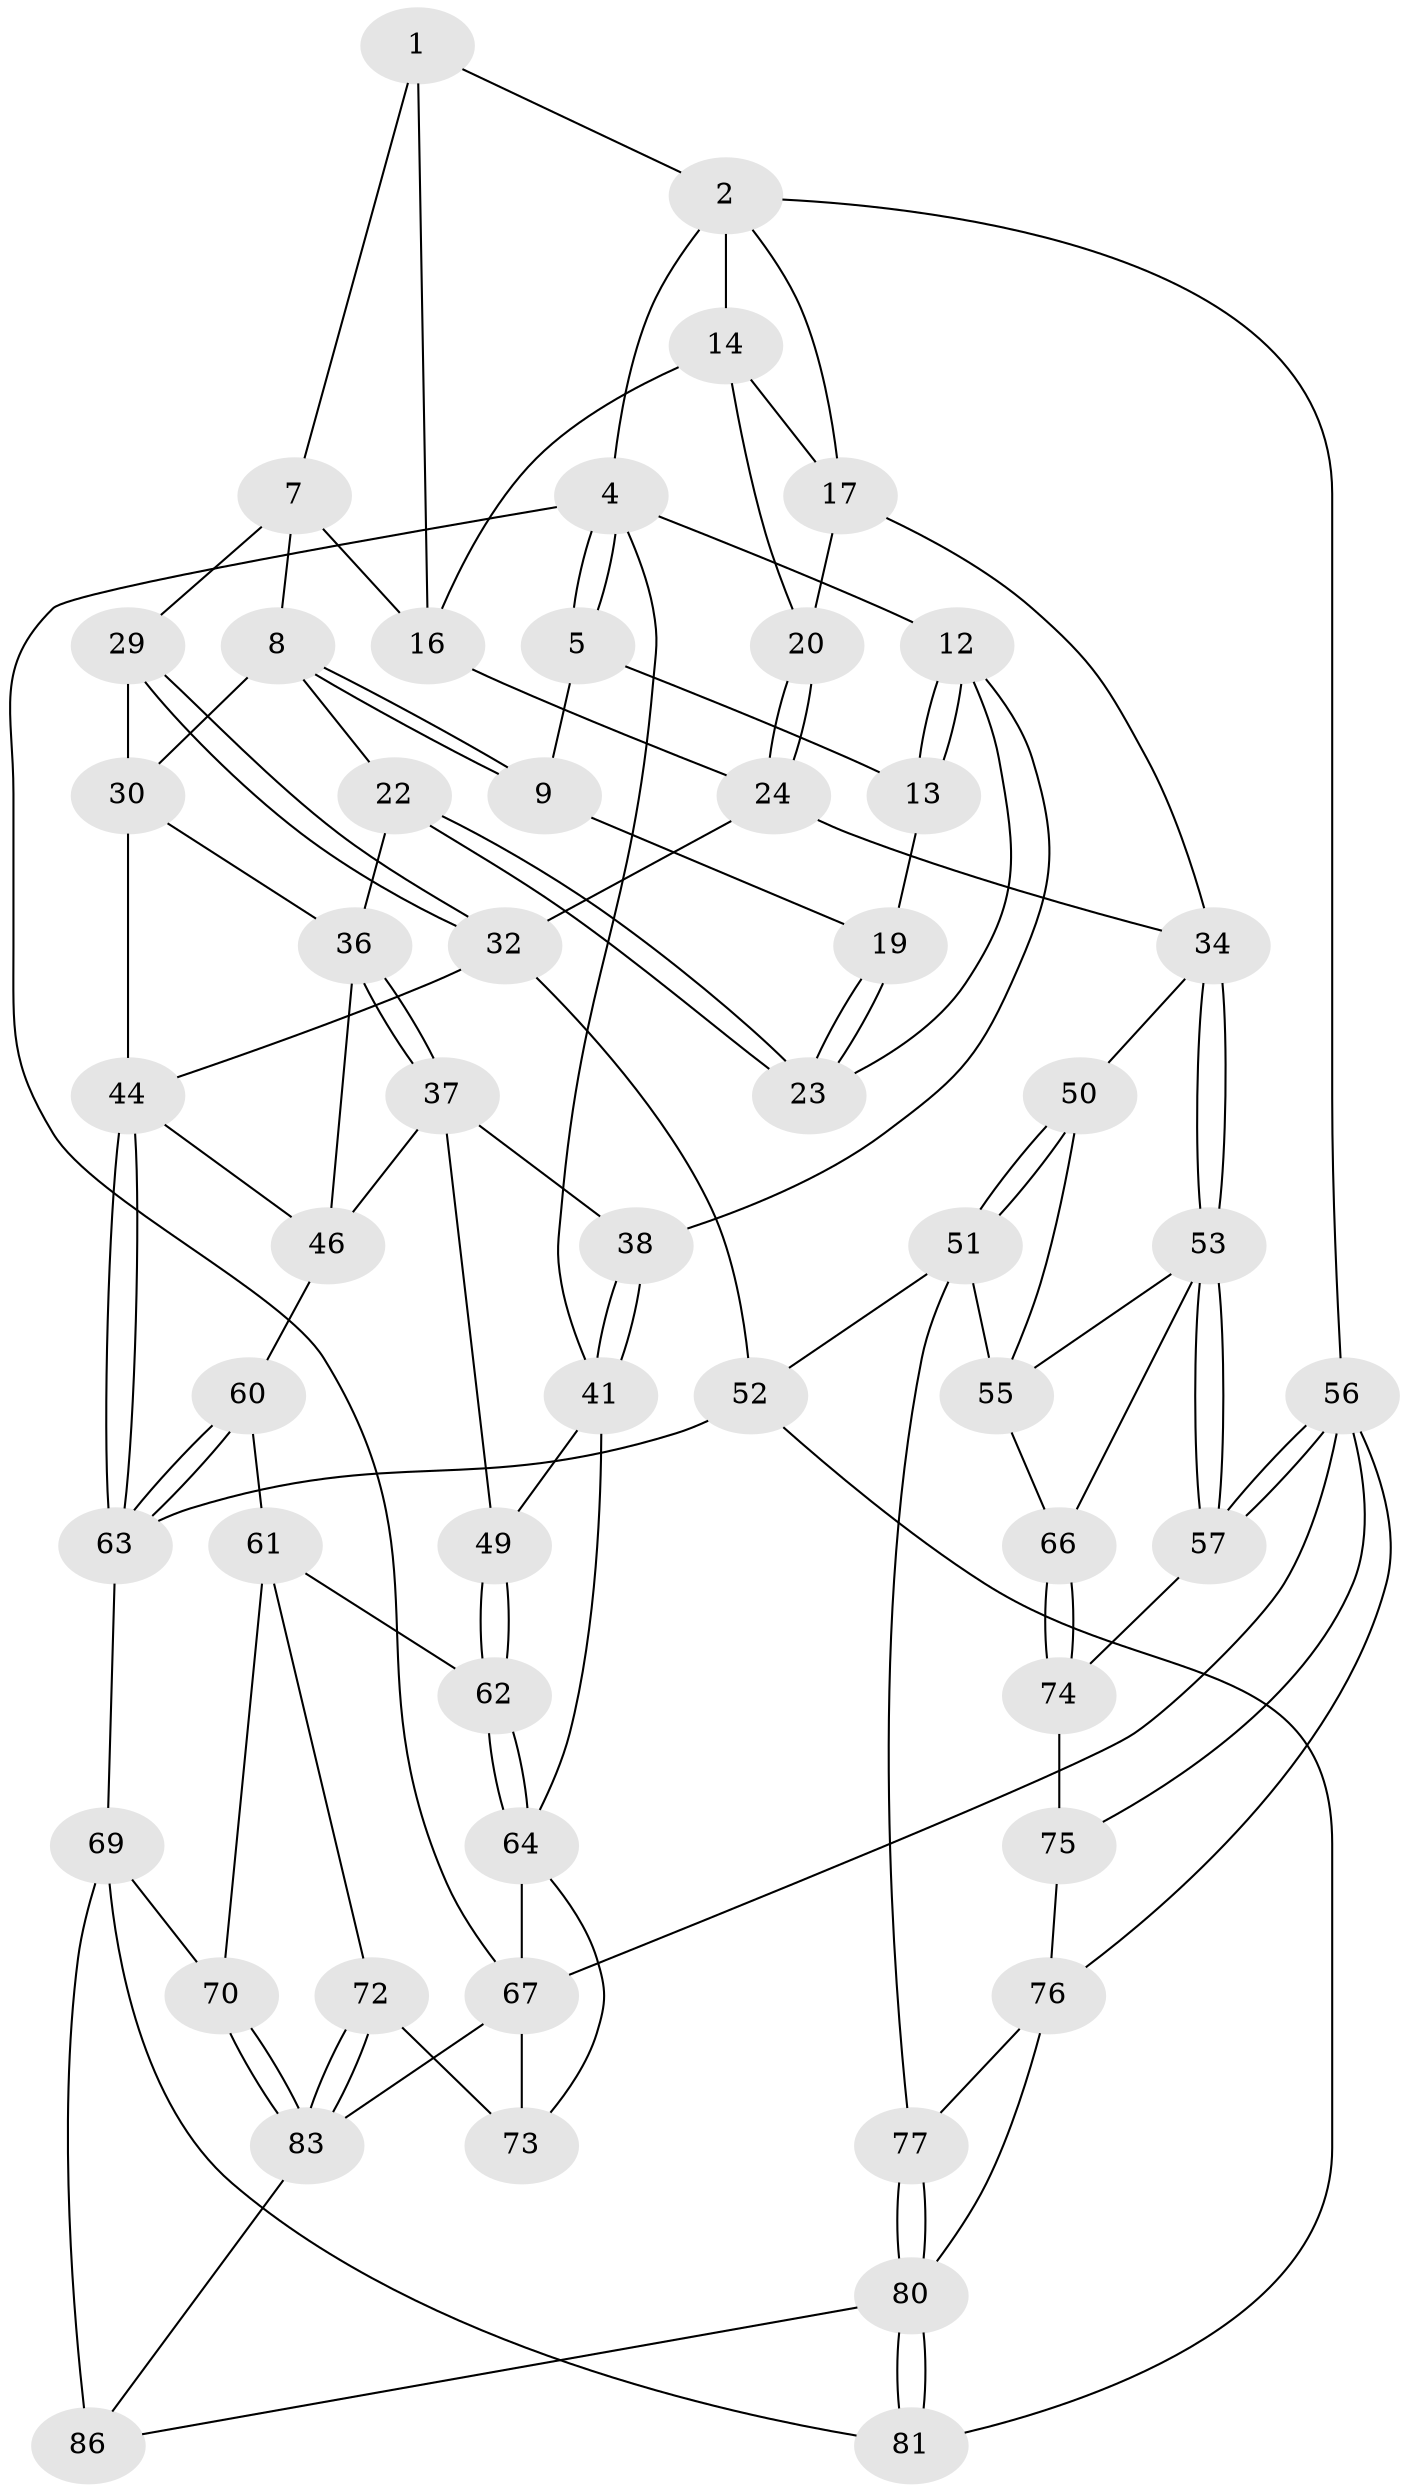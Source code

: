 // Generated by graph-tools (version 1.1) at 2025/52/02/27/25 19:52:44]
// undirected, 54 vertices, 120 edges
graph export_dot {
graph [start="1"]
  node [color=gray90,style=filled];
  1 [pos="+0.4916271379185478+0",super="+6"];
  2 [pos="+0.8419357911312328+0",super="+3"];
  4 [pos="+0+0",super="+11"];
  5 [pos="+0.2231985990309053+0",super="+10"];
  7 [pos="+0.4768732917085413+0.06863080718427689",super="+28"];
  8 [pos="+0.40471473448762896+0.13086612141773316",super="+21"];
  9 [pos="+0.28707605392112795+0.06806959811497003"];
  12 [pos="+0.02860005478798837+0.2166135190772413",super="+27"];
  13 [pos="+0.14190320874685497+0.10858294663345175"];
  14 [pos="+0.8037347158776966+0",super="+15"];
  16 [pos="+0.6067046845163546+0.11857585953794042",super="+25"];
  17 [pos="+1+0.232845984126727",super="+18"];
  19 [pos="+0.2516315046751631+0.13865379669051986"];
  20 [pos="+0.7539145606451539+0.24985385418457776"];
  22 [pos="+0.36115786351507556+0.26417737377967027",super="+33"];
  23 [pos="+0.27914151222716643+0.257584960897127",super="+26"];
  24 [pos="+0.7428208093729582+0.28092268543605936",super="+31"];
  29 [pos="+0.5196146223042677+0.32799208787373246"];
  30 [pos="+0.3970906499485509+0.30274391462275796",super="+39"];
  32 [pos="+0.5804083168092437+0.3733744821346305",super="+43"];
  34 [pos="+1+0.274785638022439",super="+35"];
  36 [pos="+0.2540406545167931+0.4231879168804642",super="+40"];
  37 [pos="+0.2197007323815422+0.42938017102316817",super="+48"];
  38 [pos="+0.2011965799211473+0.4138936930441525"];
  41 [pos="+0+0.47823624649287294",super="+42"];
  44 [pos="+0.46383234562234704+0.5912623620752704",super="+45"];
  46 [pos="+0.28112081835968394+0.5436327827112133",super="+47"];
  49 [pos="+0.008029021823862104+0.48912951870512306"];
  50 [pos="+0.7865230300772248+0.46541616751380926"];
  51 [pos="+0.6597943178053342+0.6382048511592529",super="+59"];
  52 [pos="+0.6577291988357957+0.6380986449021421",super="+79"];
  53 [pos="+1+0.6240821727927273",super="+54"];
  55 [pos="+0.8083400549826617+0.48904648182809546",super="+58"];
  56 [pos="+1+1",super="+90"];
  57 [pos="+1+0.9317459909954606"];
  60 [pos="+0.23007630954470146+0.5880051328333925"];
  61 [pos="+0.20539875066460006+0.6386790332344842",super="+71"];
  62 [pos="+0.09672475173068101+0.6432999829376581"];
  63 [pos="+0.4177851423558488+0.6978390395557458",super="+68"];
  64 [pos="+0.04944471710321781+0.7713931301099648",super="+65"];
  66 [pos="+0.8539016521332211+0.6714319610971066"];
  67 [pos="+0+1",super="+84"];
  69 [pos="+0.3530551441745468+0.7726702964433885",super="+82"];
  70 [pos="+0.27043913511565815+0.7614102795663761"];
  72 [pos="+0.12684457957076783+0.8036651293245324"];
  73 [pos="+0.07582032649228139+0.7928773625840195"];
  74 [pos="+0.8661120752234268+0.6925462597282027",super="+78"];
  75 [pos="+0.8051475218868736+0.8252408316065303",super="+89"];
  76 [pos="+0.7871218416776984+0.8222031989812774",super="+87"];
  77 [pos="+0.7250544291632782+0.7930787271633565"];
  80 [pos="+0.6046258698251175+0.8984045309931029",super="+88"];
  81 [pos="+0.5970538774764699+0.8925726522031245"];
  83 [pos="+0.1971858176810569+0.9714165225717314",super="+85"];
  86 [pos="+0.30074925564114086+1"];
  1 -- 2;
  1 -- 16;
  1 -- 7;
  2 -- 14;
  2 -- 56;
  2 -- 17;
  2 -- 4;
  4 -- 5;
  4 -- 5;
  4 -- 67;
  4 -- 12;
  4 -- 41;
  5 -- 9;
  5 -- 13;
  7 -- 8;
  7 -- 29;
  7 -- 16;
  8 -- 9;
  8 -- 9;
  8 -- 22;
  8 -- 30;
  9 -- 19;
  12 -- 13;
  12 -- 13;
  12 -- 38;
  12 -- 23;
  13 -- 19;
  14 -- 17;
  14 -- 16;
  14 -- 20;
  16 -- 24;
  17 -- 34;
  17 -- 20;
  19 -- 23;
  19 -- 23;
  20 -- 24;
  20 -- 24;
  22 -- 23 [weight=2];
  22 -- 23;
  22 -- 36;
  24 -- 32;
  24 -- 34;
  29 -- 30;
  29 -- 32;
  29 -- 32;
  30 -- 44;
  30 -- 36;
  32 -- 44;
  32 -- 52;
  34 -- 53;
  34 -- 53;
  34 -- 50;
  36 -- 37;
  36 -- 37;
  36 -- 46;
  37 -- 38;
  37 -- 49;
  37 -- 46;
  38 -- 41;
  38 -- 41;
  41 -- 49;
  41 -- 64;
  44 -- 63;
  44 -- 63;
  44 -- 46;
  46 -- 60;
  49 -- 62;
  49 -- 62;
  50 -- 51;
  50 -- 51;
  50 -- 55;
  51 -- 52;
  51 -- 77;
  51 -- 55;
  52 -- 81;
  52 -- 63;
  53 -- 57;
  53 -- 57;
  53 -- 66;
  53 -- 55;
  55 -- 66;
  56 -- 57;
  56 -- 57;
  56 -- 67;
  56 -- 76;
  56 -- 75;
  57 -- 74;
  60 -- 61;
  60 -- 63;
  60 -- 63;
  61 -- 62;
  61 -- 72;
  61 -- 70;
  62 -- 64;
  62 -- 64;
  63 -- 69;
  64 -- 73;
  64 -- 67;
  66 -- 74;
  66 -- 74;
  67 -- 73;
  67 -- 83;
  69 -- 70;
  69 -- 81;
  69 -- 86;
  70 -- 83;
  70 -- 83;
  72 -- 73;
  72 -- 83;
  72 -- 83;
  74 -- 75 [weight=2];
  75 -- 76;
  76 -- 77;
  76 -- 80;
  77 -- 80;
  77 -- 80;
  80 -- 81;
  80 -- 81;
  80 -- 86;
  83 -- 86;
}
